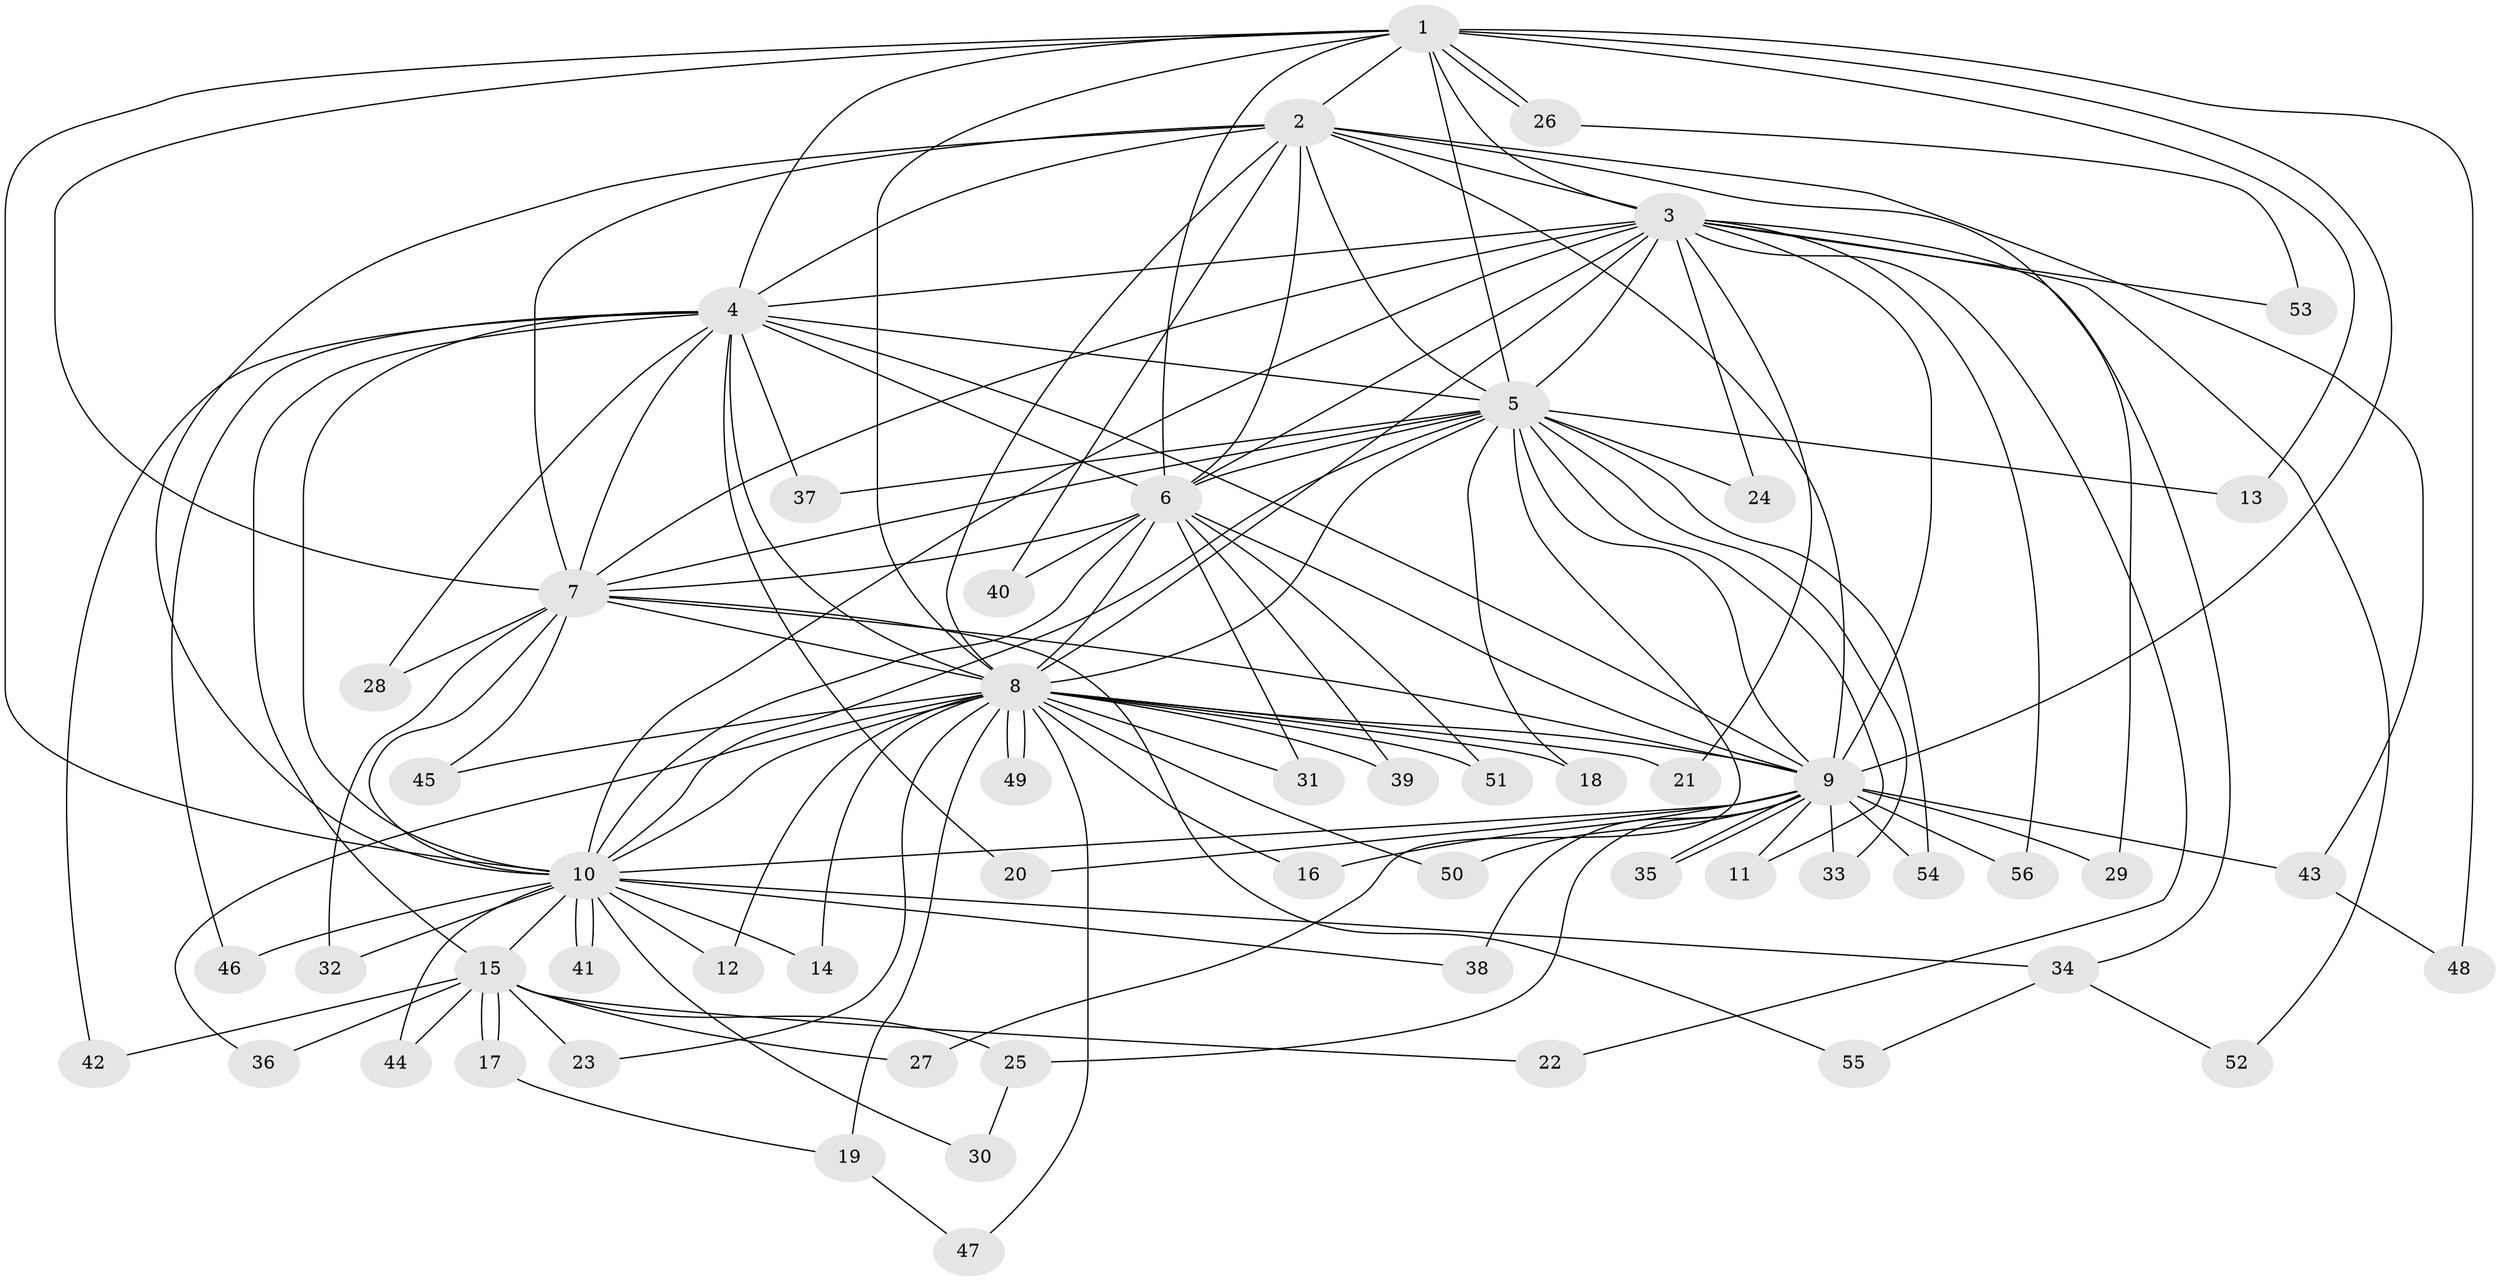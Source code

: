 // Generated by graph-tools (version 1.1) at 2025/11/02/27/25 16:11:01]
// undirected, 56 vertices, 137 edges
graph export_dot {
graph [start="1"]
  node [color=gray90,style=filled];
  1;
  2;
  3;
  4;
  5;
  6;
  7;
  8;
  9;
  10;
  11;
  12;
  13;
  14;
  15;
  16;
  17;
  18;
  19;
  20;
  21;
  22;
  23;
  24;
  25;
  26;
  27;
  28;
  29;
  30;
  31;
  32;
  33;
  34;
  35;
  36;
  37;
  38;
  39;
  40;
  41;
  42;
  43;
  44;
  45;
  46;
  47;
  48;
  49;
  50;
  51;
  52;
  53;
  54;
  55;
  56;
  1 -- 2;
  1 -- 3;
  1 -- 4;
  1 -- 5;
  1 -- 6;
  1 -- 7;
  1 -- 8;
  1 -- 9;
  1 -- 10;
  1 -- 13;
  1 -- 26;
  1 -- 26;
  1 -- 48;
  2 -- 3;
  2 -- 4;
  2 -- 5;
  2 -- 6;
  2 -- 7;
  2 -- 8;
  2 -- 9;
  2 -- 10;
  2 -- 29;
  2 -- 40;
  2 -- 43;
  3 -- 4;
  3 -- 5;
  3 -- 6;
  3 -- 7;
  3 -- 8;
  3 -- 9;
  3 -- 10;
  3 -- 21;
  3 -- 22;
  3 -- 24;
  3 -- 34;
  3 -- 52;
  3 -- 53;
  3 -- 56;
  4 -- 5;
  4 -- 6;
  4 -- 7;
  4 -- 8;
  4 -- 9;
  4 -- 10;
  4 -- 15;
  4 -- 20;
  4 -- 28;
  4 -- 37;
  4 -- 42;
  4 -- 46;
  5 -- 6;
  5 -- 7;
  5 -- 8;
  5 -- 9;
  5 -- 10;
  5 -- 11;
  5 -- 13;
  5 -- 18;
  5 -- 24;
  5 -- 27;
  5 -- 33;
  5 -- 37;
  5 -- 54;
  6 -- 7;
  6 -- 8;
  6 -- 9;
  6 -- 10;
  6 -- 31;
  6 -- 39;
  6 -- 40;
  6 -- 51;
  7 -- 8;
  7 -- 9;
  7 -- 10;
  7 -- 28;
  7 -- 32;
  7 -- 45;
  7 -- 55;
  8 -- 9;
  8 -- 10;
  8 -- 12;
  8 -- 14;
  8 -- 16;
  8 -- 18;
  8 -- 19;
  8 -- 21;
  8 -- 23;
  8 -- 31;
  8 -- 36;
  8 -- 39;
  8 -- 45;
  8 -- 47;
  8 -- 49;
  8 -- 49;
  8 -- 50;
  8 -- 51;
  9 -- 10;
  9 -- 11;
  9 -- 16;
  9 -- 20;
  9 -- 25;
  9 -- 29;
  9 -- 33;
  9 -- 35;
  9 -- 35;
  9 -- 38;
  9 -- 43;
  9 -- 50;
  9 -- 54;
  9 -- 56;
  10 -- 12;
  10 -- 14;
  10 -- 15;
  10 -- 30;
  10 -- 32;
  10 -- 34;
  10 -- 38;
  10 -- 41;
  10 -- 41;
  10 -- 44;
  10 -- 46;
  15 -- 17;
  15 -- 17;
  15 -- 22;
  15 -- 23;
  15 -- 25;
  15 -- 27;
  15 -- 36;
  15 -- 42;
  15 -- 44;
  17 -- 19;
  19 -- 47;
  25 -- 30;
  26 -- 53;
  34 -- 52;
  34 -- 55;
  43 -- 48;
}
